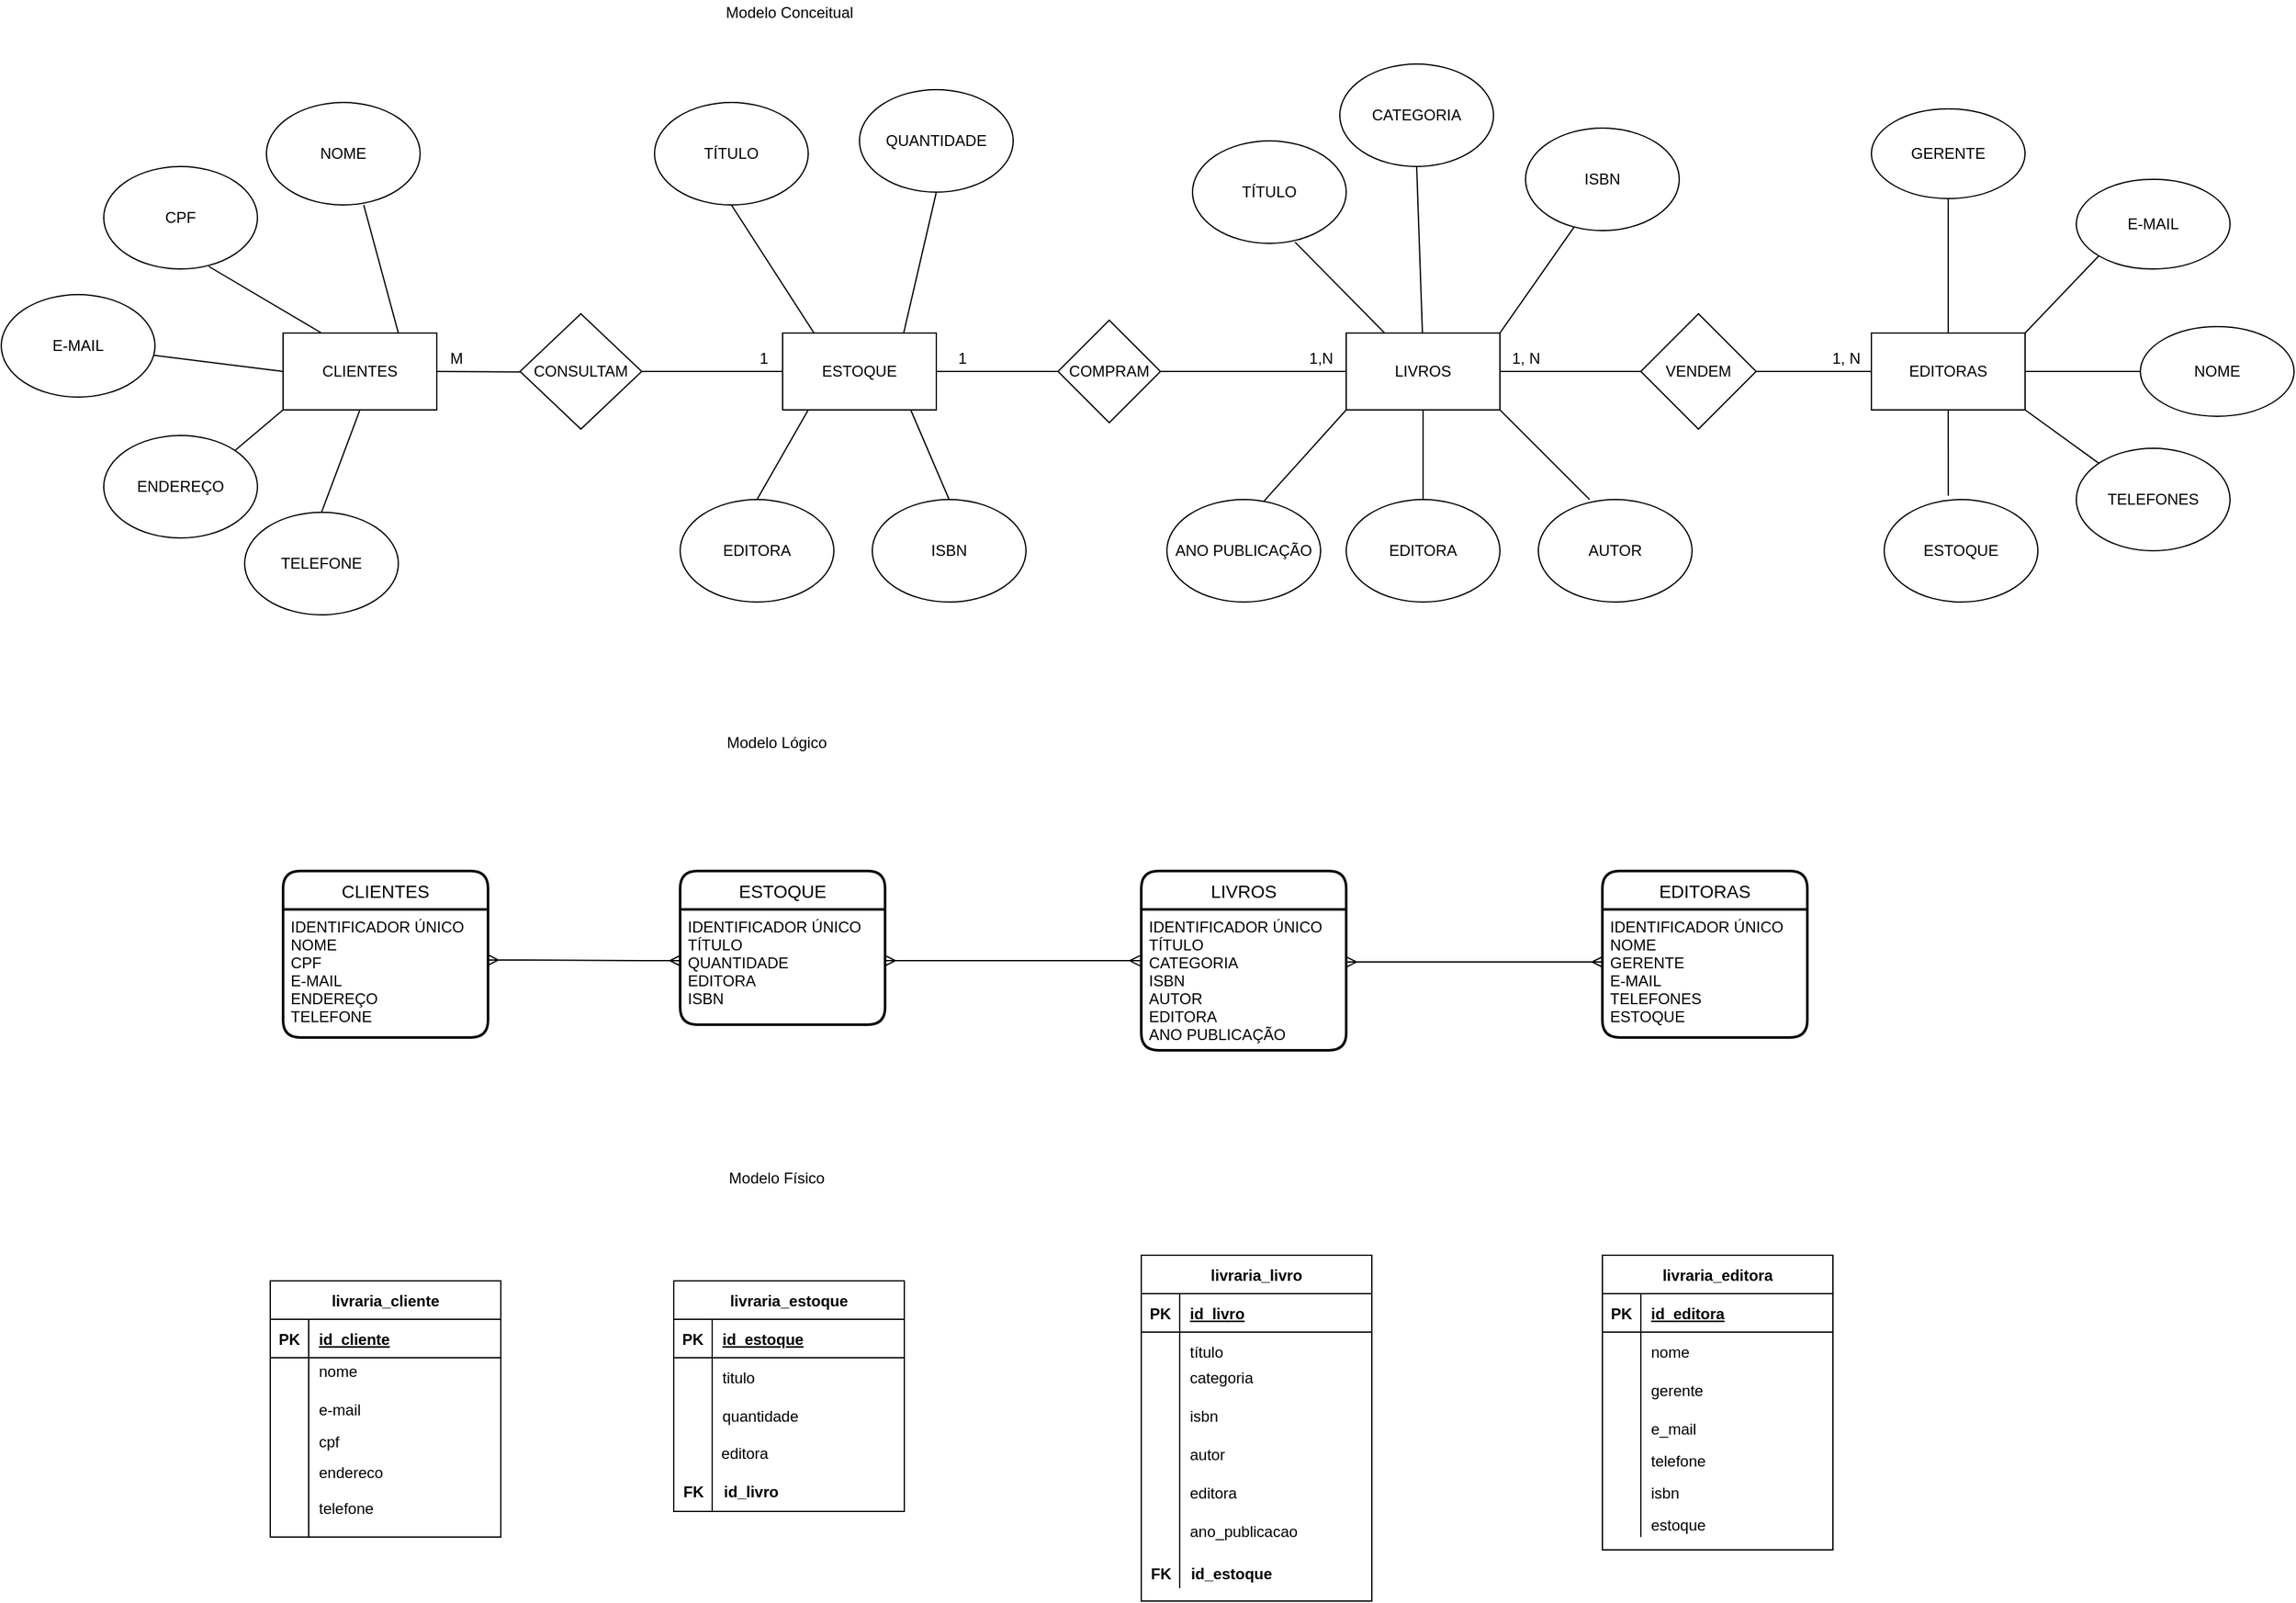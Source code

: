<mxfile version="16.6.7" type="github">
  <diagram id="KlXzqRpHOfjEEtAe2pPi" name="Page-1">
    <mxGraphModel dx="2249" dy="1963" grid="1" gridSize="10" guides="1" tooltips="1" connect="1" arrows="1" fold="1" page="1" pageScale="1" pageWidth="827" pageHeight="1169" math="0" shadow="0">
      <root>
        <mxCell id="0" />
        <mxCell id="1" parent="0" />
        <mxCell id="fMet8g_8rH-50JfMDpG9-1" value="Modelo Conceitual" style="text;html=1;align=center;verticalAlign=middle;resizable=0;points=[];autosize=1;strokeColor=none;fillColor=none;" parent="1" vertex="1">
          <mxGeometry x="-120" y="-70" width="110" height="20" as="geometry" />
        </mxCell>
        <mxCell id="fMet8g_8rH-50JfMDpG9-2" value="LIVROS" style="rounded=0;whiteSpace=wrap;html=1;" parent="1" vertex="1">
          <mxGeometry x="370" y="190" width="120" height="60" as="geometry" />
        </mxCell>
        <mxCell id="fMet8g_8rH-50JfMDpG9-4" value="" style="endArrow=none;html=1;rounded=0;exitX=1;exitY=0.5;exitDx=0;exitDy=0;startArrow=none;entryX=0;entryY=0.5;entryDx=0;entryDy=0;" parent="1" source="fMet8g_8rH-50JfMDpG9-15" target="fMet8g_8rH-50JfMDpG9-7" edge="1">
          <mxGeometry width="50" height="50" relative="1" as="geometry">
            <mxPoint x="380" y="210" as="sourcePoint" />
            <mxPoint x="590" y="220" as="targetPoint" />
          </mxGeometry>
        </mxCell>
        <mxCell id="fMet8g_8rH-50JfMDpG9-5" value="" style="endArrow=none;html=1;rounded=0;exitX=0;exitY=0.5;exitDx=0;exitDy=0;entryX=1;entryY=0.5;entryDx=0;entryDy=0;" parent="1" source="fMet8g_8rH-50JfMDpG9-2" target="fMet8g_8rH-50JfMDpG9-9" edge="1">
          <mxGeometry width="50" height="50" relative="1" as="geometry">
            <mxPoint x="440" y="210" as="sourcePoint" />
            <mxPoint x="265" y="220" as="targetPoint" />
          </mxGeometry>
        </mxCell>
        <mxCell id="fMet8g_8rH-50JfMDpG9-6" value="CLIENTES" style="rounded=0;whiteSpace=wrap;html=1;" parent="1" vertex="1">
          <mxGeometry x="-460" y="190" width="120" height="60" as="geometry" />
        </mxCell>
        <mxCell id="fMet8g_8rH-50JfMDpG9-7" value="EDITORAS" style="rounded=0;whiteSpace=wrap;html=1;" parent="1" vertex="1">
          <mxGeometry x="780" y="190" width="120" height="60" as="geometry" />
        </mxCell>
        <mxCell id="fMet8g_8rH-50JfMDpG9-8" value="" style="endArrow=none;html=1;rounded=0;exitX=0;exitY=0.5;exitDx=0;exitDy=0;entryX=1;entryY=0.5;entryDx=0;entryDy=0;" parent="1" source="fMet8g_8rH-50JfMDpG9-9" edge="1" target="2-aCHtjrJXmdwRhoDto_-3">
          <mxGeometry width="50" height="50" relative="1" as="geometry">
            <mxPoint x="120" y="219.5" as="sourcePoint" />
            <mxPoint x="40" y="219.5" as="targetPoint" />
          </mxGeometry>
        </mxCell>
        <mxCell id="fMet8g_8rH-50JfMDpG9-9" value="COMPRAM" style="rhombus;whiteSpace=wrap;html=1;" parent="1" vertex="1">
          <mxGeometry x="145" y="180" width="80" height="80" as="geometry" />
        </mxCell>
        <mxCell id="fMet8g_8rH-50JfMDpG9-12" value="" style="endArrow=none;html=1;rounded=0;exitX=0.5;exitY=0;exitDx=0;exitDy=0;" parent="1" source="fMet8g_8rH-50JfMDpG9-34" edge="1">
          <mxGeometry width="50" height="50" relative="1" as="geometry">
            <mxPoint x="430" y="310" as="sourcePoint" />
            <mxPoint x="430" y="250" as="targetPoint" />
          </mxGeometry>
        </mxCell>
        <mxCell id="fMet8g_8rH-50JfMDpG9-15" value="VENDEM" style="rhombus;whiteSpace=wrap;html=1;" parent="1" vertex="1">
          <mxGeometry x="600" y="175" width="90" height="90" as="geometry" />
        </mxCell>
        <mxCell id="fMet8g_8rH-50JfMDpG9-16" value="" style="endArrow=none;html=1;rounded=0;exitX=1;exitY=0.5;exitDx=0;exitDy=0;" parent="1" source="fMet8g_8rH-50JfMDpG9-2" target="fMet8g_8rH-50JfMDpG9-15" edge="1">
          <mxGeometry width="50" height="50" relative="1" as="geometry">
            <mxPoint x="490" y="220" as="sourcePoint" />
            <mxPoint x="650" y="220" as="targetPoint" />
          </mxGeometry>
        </mxCell>
        <mxCell id="fMet8g_8rH-50JfMDpG9-17" value="E-MAIL" style="ellipse;whiteSpace=wrap;html=1;" parent="1" vertex="1">
          <mxGeometry x="940" y="70" width="120" height="70" as="geometry" />
        </mxCell>
        <mxCell id="fMet8g_8rH-50JfMDpG9-18" value="" style="endArrow=none;html=1;rounded=0;entryX=0;entryY=1;entryDx=0;entryDy=0;exitX=1;exitY=0;exitDx=0;exitDy=0;" parent="1" source="fMet8g_8rH-50JfMDpG9-7" target="fMet8g_8rH-50JfMDpG9-17" edge="1">
          <mxGeometry width="50" height="50" relative="1" as="geometry">
            <mxPoint x="800" y="190" as="sourcePoint" />
            <mxPoint x="850" y="140" as="targetPoint" />
          </mxGeometry>
        </mxCell>
        <mxCell id="fMet8g_8rH-50JfMDpG9-22" value="" style="endArrow=none;html=1;rounded=0;exitX=0.75;exitY=0;exitDx=0;exitDy=0;entryX=0.633;entryY=1;entryDx=0;entryDy=0;entryPerimeter=0;" parent="1" source="fMet8g_8rH-50JfMDpG9-6" edge="1" target="fMet8g_8rH-50JfMDpG9-23">
          <mxGeometry width="50" height="50" relative="1" as="geometry">
            <mxPoint x="-25" y="190" as="sourcePoint" />
            <mxPoint x="-25" y="100" as="targetPoint" />
          </mxGeometry>
        </mxCell>
        <mxCell id="fMet8g_8rH-50JfMDpG9-23" value="NOME" style="ellipse;whiteSpace=wrap;html=1;" parent="1" vertex="1">
          <mxGeometry x="-473" y="10" width="120" height="80" as="geometry" />
        </mxCell>
        <mxCell id="fMet8g_8rH-50JfMDpG9-24" value="" style="endArrow=none;html=1;rounded=0;exitX=0.25;exitY=0;exitDx=0;exitDy=0;entryX=0.683;entryY=0.975;entryDx=0;entryDy=0;entryPerimeter=0;" parent="1" source="fMet8g_8rH-50JfMDpG9-6" target="fMet8g_8rH-50JfMDpG9-25" edge="1">
          <mxGeometry width="50" height="50" relative="1" as="geometry">
            <mxPoint x="-155" y="200" as="sourcePoint" />
            <mxPoint x="-155" y="110" as="targetPoint" />
          </mxGeometry>
        </mxCell>
        <mxCell id="fMet8g_8rH-50JfMDpG9-25" value="CPF" style="ellipse;whiteSpace=wrap;html=1;" parent="1" vertex="1">
          <mxGeometry x="-600" y="60" width="120" height="80" as="geometry" />
        </mxCell>
        <mxCell id="fMet8g_8rH-50JfMDpG9-26" value="" style="endArrow=none;html=1;rounded=0;exitX=0;exitY=0.5;exitDx=0;exitDy=0;" parent="1" source="fMet8g_8rH-50JfMDpG9-6" target="fMet8g_8rH-50JfMDpG9-27" edge="1">
          <mxGeometry width="50" height="50" relative="1" as="geometry">
            <mxPoint x="-140" y="280" as="sourcePoint" />
            <mxPoint x="-215" y="200" as="targetPoint" />
          </mxGeometry>
        </mxCell>
        <mxCell id="fMet8g_8rH-50JfMDpG9-27" value="E-MAIL" style="ellipse;whiteSpace=wrap;html=1;" parent="1" vertex="1">
          <mxGeometry x="-680" y="160" width="120" height="80" as="geometry" />
        </mxCell>
        <mxCell id="fMet8g_8rH-50JfMDpG9-28" value="" style="endArrow=none;html=1;rounded=0;exitX=0;exitY=1;exitDx=0;exitDy=0;entryX=1;entryY=0;entryDx=0;entryDy=0;" parent="1" source="fMet8g_8rH-50JfMDpG9-6" target="fMet8g_8rH-50JfMDpG9-29" edge="1">
          <mxGeometry width="50" height="50" relative="1" as="geometry">
            <mxPoint x="-80" y="320" as="sourcePoint" />
            <mxPoint x="-215" y="300" as="targetPoint" />
          </mxGeometry>
        </mxCell>
        <mxCell id="fMet8g_8rH-50JfMDpG9-29" value="ENDEREÇO" style="ellipse;whiteSpace=wrap;html=1;" parent="1" vertex="1">
          <mxGeometry x="-600" y="270" width="120" height="80" as="geometry" />
        </mxCell>
        <mxCell id="fMet8g_8rH-50JfMDpG9-30" value="" style="endArrow=none;html=1;rounded=0;exitX=0.5;exitY=1;exitDx=0;exitDy=0;entryX=0.5;entryY=0;entryDx=0;entryDy=0;" parent="1" source="fMet8g_8rH-50JfMDpG9-6" target="fMet8g_8rH-50JfMDpG9-31" edge="1">
          <mxGeometry width="50" height="50" relative="1" as="geometry">
            <mxPoint x="50" y="340" as="sourcePoint" />
            <mxPoint x="-85" y="390" as="targetPoint" />
          </mxGeometry>
        </mxCell>
        <mxCell id="fMet8g_8rH-50JfMDpG9-31" value="TELEFONE" style="ellipse;whiteSpace=wrap;html=1;" parent="1" vertex="1">
          <mxGeometry x="-490" y="330" width="120" height="80" as="geometry" />
        </mxCell>
        <mxCell id="fMet8g_8rH-50JfMDpG9-32" value="" style="endArrow=none;html=1;rounded=0;entryX=0.5;entryY=1;entryDx=0;entryDy=0;" parent="1" target="fMet8g_8rH-50JfMDpG9-33" edge="1">
          <mxGeometry width="50" height="50" relative="1" as="geometry">
            <mxPoint x="429.5" y="190" as="sourcePoint" />
            <mxPoint x="429.5" y="130" as="targetPoint" />
          </mxGeometry>
        </mxCell>
        <mxCell id="fMet8g_8rH-50JfMDpG9-33" value="CATEGORIA" style="ellipse;whiteSpace=wrap;html=1;" parent="1" vertex="1">
          <mxGeometry x="365" y="-20" width="120" height="80" as="geometry" />
        </mxCell>
        <mxCell id="fMet8g_8rH-50JfMDpG9-34" value="EDITORA" style="ellipse;whiteSpace=wrap;html=1;" parent="1" vertex="1">
          <mxGeometry x="370" y="320" width="120" height="80" as="geometry" />
        </mxCell>
        <mxCell id="fMet8g_8rH-50JfMDpG9-36" value="" style="endArrow=none;html=1;rounded=0;exitX=0.25;exitY=0;exitDx=0;exitDy=0;entryX=0.667;entryY=0.988;entryDx=0;entryDy=0;entryPerimeter=0;" parent="1" source="fMet8g_8rH-50JfMDpG9-2" target="fMet8g_8rH-50JfMDpG9-37" edge="1">
          <mxGeometry width="50" height="50" relative="1" as="geometry">
            <mxPoint x="360" y="190" as="sourcePoint" />
            <mxPoint x="289.5" y="130" as="targetPoint" />
          </mxGeometry>
        </mxCell>
        <mxCell id="fMet8g_8rH-50JfMDpG9-37" value="TÍTULO" style="ellipse;whiteSpace=wrap;html=1;" parent="1" vertex="1">
          <mxGeometry x="250" y="40" width="120" height="80" as="geometry" />
        </mxCell>
        <mxCell id="fMet8g_8rH-50JfMDpG9-38" value="" style="endArrow=none;html=1;rounded=0;exitX=1;exitY=0;exitDx=0;exitDy=0;entryX=0.317;entryY=0.963;entryDx=0;entryDy=0;entryPerimeter=0;" parent="1" source="fMet8g_8rH-50JfMDpG9-2" target="fMet8g_8rH-50JfMDpG9-39" edge="1">
          <mxGeometry width="50" height="50" relative="1" as="geometry">
            <mxPoint x="559.5" y="190" as="sourcePoint" />
            <mxPoint x="559.5" y="130" as="targetPoint" />
          </mxGeometry>
        </mxCell>
        <mxCell id="fMet8g_8rH-50JfMDpG9-39" value="ISBN" style="ellipse;whiteSpace=wrap;html=1;" parent="1" vertex="1">
          <mxGeometry x="510" y="30" width="120" height="80" as="geometry" />
        </mxCell>
        <mxCell id="fMet8g_8rH-50JfMDpG9-40" value="" style="endArrow=none;html=1;rounded=0;entryX=0;entryY=1;entryDx=0;entryDy=0;exitX=0.633;exitY=0.013;exitDx=0;exitDy=0;exitPerimeter=0;" parent="1" source="fMet8g_8rH-50JfMDpG9-41" target="fMet8g_8rH-50JfMDpG9-2" edge="1">
          <mxGeometry width="50" height="50" relative="1" as="geometry">
            <mxPoint x="300" y="310" as="sourcePoint" />
            <mxPoint x="300" y="250" as="targetPoint" />
          </mxGeometry>
        </mxCell>
        <mxCell id="fMet8g_8rH-50JfMDpG9-41" value="ANO PUBLICAÇÃO" style="ellipse;whiteSpace=wrap;html=1;" parent="1" vertex="1">
          <mxGeometry x="230" y="320" width="120" height="80" as="geometry" />
        </mxCell>
        <mxCell id="fMet8g_8rH-50JfMDpG9-42" value="" style="endArrow=none;html=1;rounded=0;entryX=1;entryY=1;entryDx=0;entryDy=0;" parent="1" target="fMet8g_8rH-50JfMDpG9-2" edge="1">
          <mxGeometry width="50" height="50" relative="1" as="geometry">
            <mxPoint x="560" y="320" as="sourcePoint" />
            <mxPoint x="560" y="260" as="targetPoint" />
          </mxGeometry>
        </mxCell>
        <mxCell id="fMet8g_8rH-50JfMDpG9-43" value="AUTOR" style="ellipse;whiteSpace=wrap;html=1;" parent="1" vertex="1">
          <mxGeometry x="520" y="320" width="120" height="80" as="geometry" />
        </mxCell>
        <mxCell id="fMet8g_8rH-50JfMDpG9-44" value="NOME" style="ellipse;whiteSpace=wrap;html=1;" parent="1" vertex="1">
          <mxGeometry x="990" y="185" width="120" height="70" as="geometry" />
        </mxCell>
        <mxCell id="fMet8g_8rH-50JfMDpG9-45" value="" style="endArrow=none;html=1;rounded=0;entryX=0;entryY=0.5;entryDx=0;entryDy=0;exitX=1;exitY=0.5;exitDx=0;exitDy=0;" parent="1" source="fMet8g_8rH-50JfMDpG9-7" target="fMet8g_8rH-50JfMDpG9-44" edge="1">
          <mxGeometry width="50" height="50" relative="1" as="geometry">
            <mxPoint x="970" y="280" as="sourcePoint" />
            <mxPoint x="1020" y="230" as="targetPoint" />
          </mxGeometry>
        </mxCell>
        <mxCell id="fMet8g_8rH-50JfMDpG9-46" value="" style="endArrow=none;html=1;rounded=0;exitX=0;exitY=0;exitDx=0;exitDy=0;entryX=1;entryY=1;entryDx=0;entryDy=0;" parent="1" source="fMet8g_8rH-50JfMDpG9-47" target="fMet8g_8rH-50JfMDpG9-7" edge="1">
          <mxGeometry width="50" height="50" relative="1" as="geometry">
            <mxPoint x="950" y="290" as="sourcePoint" />
            <mxPoint x="860" y="250" as="targetPoint" />
          </mxGeometry>
        </mxCell>
        <mxCell id="fMet8g_8rH-50JfMDpG9-47" value="TELEFONES" style="ellipse;whiteSpace=wrap;html=1;" parent="1" vertex="1">
          <mxGeometry x="940" y="280" width="120" height="80" as="geometry" />
        </mxCell>
        <mxCell id="fMet8g_8rH-50JfMDpG9-48" value="1" style="text;html=1;align=center;verticalAlign=middle;resizable=0;points=[];autosize=1;strokeColor=none;fillColor=none;" parent="1" vertex="1">
          <mxGeometry x="60" y="200" width="20" height="20" as="geometry" />
        </mxCell>
        <mxCell id="fMet8g_8rH-50JfMDpG9-49" value="1,N" style="text;html=1;align=center;verticalAlign=middle;resizable=0;points=[];autosize=1;strokeColor=none;fillColor=none;" parent="1" vertex="1">
          <mxGeometry x="335" y="200" width="30" height="20" as="geometry" />
        </mxCell>
        <mxCell id="fMet8g_8rH-50JfMDpG9-50" value="1, N" style="text;html=1;align=center;verticalAlign=middle;resizable=0;points=[];autosize=1;strokeColor=none;fillColor=none;" parent="1" vertex="1">
          <mxGeometry x="490" y="200" width="40" height="20" as="geometry" />
        </mxCell>
        <mxCell id="fMet8g_8rH-50JfMDpG9-51" value="1, N" style="text;html=1;align=center;verticalAlign=middle;resizable=0;points=[];autosize=1;strokeColor=none;fillColor=none;" parent="1" vertex="1">
          <mxGeometry x="740" y="200" width="40" height="20" as="geometry" />
        </mxCell>
        <mxCell id="fMet8g_8rH-50JfMDpG9-52" value="ESTOQUE" style="ellipse;whiteSpace=wrap;html=1;" parent="1" vertex="1">
          <mxGeometry x="790" y="320" width="120" height="80" as="geometry" />
        </mxCell>
        <mxCell id="fMet8g_8rH-50JfMDpG9-53" value="" style="endArrow=none;html=1;rounded=0;exitX=0.417;exitY=-0.037;exitDx=0;exitDy=0;exitPerimeter=0;" parent="1" source="fMet8g_8rH-50JfMDpG9-52" edge="1">
          <mxGeometry width="50" height="50" relative="1" as="geometry">
            <mxPoint x="790" y="300" as="sourcePoint" />
            <mxPoint x="840" y="250" as="targetPoint" />
          </mxGeometry>
        </mxCell>
        <mxCell id="fMet8g_8rH-50JfMDpG9-57" value="GERENTE" style="ellipse;whiteSpace=wrap;html=1;" parent="1" vertex="1">
          <mxGeometry x="780" y="15" width="120" height="70" as="geometry" />
        </mxCell>
        <mxCell id="fMet8g_8rH-50JfMDpG9-58" value="" style="endArrow=none;html=1;rounded=0;entryX=0.5;entryY=1;entryDx=0;entryDy=0;exitX=0.5;exitY=0;exitDx=0;exitDy=0;" parent="1" source="fMet8g_8rH-50JfMDpG9-7" target="fMet8g_8rH-50JfMDpG9-57" edge="1">
          <mxGeometry width="50" height="50" relative="1" as="geometry">
            <mxPoint x="730" y="165" as="sourcePoint" />
            <mxPoint x="740" y="115" as="targetPoint" />
          </mxGeometry>
        </mxCell>
        <mxCell id="fMet8g_8rH-50JfMDpG9-63" value="&lt;span style=&quot;color: rgba(0 , 0 , 0 , 0) ; font-family: monospace ; font-size: 0px&quot;&gt;%3CmxGraphModel%3E%3Croot%3E%3CmxCell%20id%3D%220%22%2F%3E%3CmxCell%20id%3D%221%22%20parent%3D%220%22%2F%3E%3CmxCell%20id%3D%222%22%20value%3D%22Modelo%20L%C3%B3gico%22%20style%3D%22text%3Bhtml%3D1%3Balign%3Dcenter%3BverticalAlign%3Dmiddle%3Bresizable%3D0%3Bpoints%3D%5B%5D%3Bautosize%3D1%3BstrokeColor%3Dnone%3BfillColor%3Dnone%3B%22%20vertex%3D%221%22%20parent%3D%221%22%3E%3CmxGeometry%20x%3D%22-90%22%20y%3D%22290%22%20width%3D%2290%22%20height%3D%2220%22%20as%3D%22geometry%22%2F%3E%3C%2FmxCell%3E%3C%2Froot%3E%3C%2FmxGraphModel%3E&lt;/span&gt;" style="text;html=1;align=center;verticalAlign=middle;resizable=0;points=[];autosize=1;strokeColor=none;fillColor=none;" parent="1" vertex="1">
          <mxGeometry x="-180" y="500" width="20" height="20" as="geometry" />
        </mxCell>
        <mxCell id="fMet8g_8rH-50JfMDpG9-64" value="Modelo Lógico" style="text;html=1;align=center;verticalAlign=middle;resizable=0;points=[];autosize=1;strokeColor=none;fillColor=none;" parent="1" vertex="1">
          <mxGeometry x="-120" y="500" width="90" height="20" as="geometry" />
        </mxCell>
        <mxCell id="fMet8g_8rH-50JfMDpG9-65" value="EDITORAS" style="swimlane;childLayout=stackLayout;horizontal=1;startSize=30;horizontalStack=0;rounded=1;fontSize=14;fontStyle=0;strokeWidth=2;resizeParent=0;resizeLast=1;shadow=0;dashed=0;align=center;" parent="1" vertex="1">
          <mxGeometry x="570" y="610" width="160" height="130" as="geometry" />
        </mxCell>
        <mxCell id="fMet8g_8rH-50JfMDpG9-66" value="IDENTIFICADOR ÚNICO&#xa;NOME&#xa;GERENTE&#xa;E-MAIL&#xa;TELEFONES&#xa;ESTOQUE" style="align=left;strokeColor=none;fillColor=none;spacingLeft=4;fontSize=12;verticalAlign=top;resizable=0;rotatable=0;part=1;" parent="fMet8g_8rH-50JfMDpG9-65" vertex="1">
          <mxGeometry y="30" width="160" height="100" as="geometry" />
        </mxCell>
        <mxCell id="fMet8g_8rH-50JfMDpG9-67" value="LIVROS" style="swimlane;childLayout=stackLayout;horizontal=1;startSize=30;horizontalStack=0;rounded=1;fontSize=14;fontStyle=0;strokeWidth=2;resizeParent=0;resizeLast=1;shadow=0;dashed=0;align=center;" parent="1" vertex="1">
          <mxGeometry x="210" y="610" width="160" height="140" as="geometry" />
        </mxCell>
        <mxCell id="fMet8g_8rH-50JfMDpG9-68" value="IDENTIFICADOR ÚNICO&#xa;TÍTULO&#xa;CATEGORIA&#xa;ISBN&#xa;AUTOR&#xa;EDITORA&#xa;ANO PUBLICAÇÃO&#xa;" style="align=left;strokeColor=none;fillColor=none;spacingLeft=4;fontSize=12;verticalAlign=top;resizable=0;rotatable=0;part=1;" parent="fMet8g_8rH-50JfMDpG9-67" vertex="1">
          <mxGeometry y="30" width="160" height="110" as="geometry" />
        </mxCell>
        <mxCell id="fMet8g_8rH-50JfMDpG9-69" value="CLIENTES" style="swimlane;childLayout=stackLayout;horizontal=1;startSize=30;horizontalStack=0;rounded=1;fontSize=14;fontStyle=0;strokeWidth=2;resizeParent=0;resizeLast=1;shadow=0;dashed=0;align=center;" parent="1" vertex="1">
          <mxGeometry x="-460" y="610" width="160" height="130" as="geometry" />
        </mxCell>
        <mxCell id="fMet8g_8rH-50JfMDpG9-70" value="IDENTIFICADOR ÚNICO&#xa;NOME&#xa;CPF&#xa;E-MAIL&#xa;ENDEREÇO&#xa;TELEFONE&#xa;" style="align=left;strokeColor=none;fillColor=none;spacingLeft=4;fontSize=12;verticalAlign=top;resizable=0;rotatable=0;part=1;" parent="fMet8g_8rH-50JfMDpG9-69" vertex="1">
          <mxGeometry y="30" width="160" height="100" as="geometry" />
        </mxCell>
        <mxCell id="fMet8g_8rH-50JfMDpG9-71" value="" style="edgeStyle=entityRelationEdgeStyle;fontSize=12;html=1;endArrow=ERmany;startArrow=ERmany;rounded=0;entryX=-0.006;entryY=0.364;entryDx=0;entryDy=0;exitX=1;exitY=0.5;exitDx=0;exitDy=0;entryPerimeter=0;" parent="1" target="fMet8g_8rH-50JfMDpG9-68" edge="1">
          <mxGeometry width="100" height="100" relative="1" as="geometry">
            <mxPoint x="10" y="680" as="sourcePoint" />
            <mxPoint x="140" y="680" as="targetPoint" />
          </mxGeometry>
        </mxCell>
        <mxCell id="fMet8g_8rH-50JfMDpG9-72" value="" style="edgeStyle=entityRelationEdgeStyle;fontSize=12;html=1;endArrow=ERmany;startArrow=ERmany;rounded=0;exitX=1;exitY=0.5;exitDx=0;exitDy=0;" parent="1" edge="1">
          <mxGeometry width="100" height="100" relative="1" as="geometry">
            <mxPoint x="370" y="681.03" as="sourcePoint" />
            <mxPoint x="570" y="681" as="targetPoint" />
          </mxGeometry>
        </mxCell>
        <mxCell id="fMet8g_8rH-50JfMDpG9-75" value="Modelo Físico" style="text;html=1;align=center;verticalAlign=middle;resizable=0;points=[];autosize=1;strokeColor=none;fillColor=none;" parent="1" vertex="1">
          <mxGeometry x="-120" y="840" width="90" height="20" as="geometry" />
        </mxCell>
        <mxCell id="fMet8g_8rH-50JfMDpG9-76" value="livraria_cliente" style="shape=table;startSize=30;container=1;collapsible=1;childLayout=tableLayout;fixedRows=1;rowLines=0;fontStyle=1;align=center;resizeLast=1;" parent="1" vertex="1">
          <mxGeometry x="-470" y="930" width="180" height="200" as="geometry" />
        </mxCell>
        <mxCell id="fMet8g_8rH-50JfMDpG9-77" value="" style="shape=tableRow;horizontal=0;startSize=0;swimlaneHead=0;swimlaneBody=0;fillColor=none;collapsible=0;dropTarget=0;points=[[0,0.5],[1,0.5]];portConstraint=eastwest;top=0;left=0;right=0;bottom=1;" parent="fMet8g_8rH-50JfMDpG9-76" vertex="1">
          <mxGeometry y="30" width="180" height="30" as="geometry" />
        </mxCell>
        <mxCell id="fMet8g_8rH-50JfMDpG9-78" value="PK" style="shape=partialRectangle;connectable=0;fillColor=none;top=0;left=0;bottom=0;right=0;fontStyle=1;overflow=hidden;" parent="fMet8g_8rH-50JfMDpG9-77" vertex="1">
          <mxGeometry width="30" height="30" as="geometry">
            <mxRectangle width="30" height="30" as="alternateBounds" />
          </mxGeometry>
        </mxCell>
        <mxCell id="fMet8g_8rH-50JfMDpG9-79" value="id_cliente" style="shape=partialRectangle;connectable=0;fillColor=none;top=0;left=0;bottom=0;right=0;align=left;spacingLeft=6;fontStyle=5;overflow=hidden;" parent="fMet8g_8rH-50JfMDpG9-77" vertex="1">
          <mxGeometry x="30" width="150" height="30" as="geometry">
            <mxRectangle width="150" height="30" as="alternateBounds" />
          </mxGeometry>
        </mxCell>
        <mxCell id="fMet8g_8rH-50JfMDpG9-80" value="" style="shape=tableRow;horizontal=0;startSize=0;swimlaneHead=0;swimlaneBody=0;fillColor=none;collapsible=0;dropTarget=0;points=[[0,0.5],[1,0.5]];portConstraint=eastwest;top=0;left=0;right=0;bottom=0;" parent="fMet8g_8rH-50JfMDpG9-76" vertex="1">
          <mxGeometry y="60" width="180" height="20" as="geometry" />
        </mxCell>
        <mxCell id="fMet8g_8rH-50JfMDpG9-81" value="" style="shape=partialRectangle;connectable=0;fillColor=none;top=0;left=0;bottom=0;right=0;editable=1;overflow=hidden;" parent="fMet8g_8rH-50JfMDpG9-80" vertex="1">
          <mxGeometry width="30" height="20" as="geometry">
            <mxRectangle width="30" height="20" as="alternateBounds" />
          </mxGeometry>
        </mxCell>
        <mxCell id="fMet8g_8rH-50JfMDpG9-82" value="nome" style="shape=partialRectangle;connectable=0;fillColor=none;top=0;left=0;bottom=0;right=0;align=left;spacingLeft=6;overflow=hidden;" parent="fMet8g_8rH-50JfMDpG9-80" vertex="1">
          <mxGeometry x="30" width="150" height="20" as="geometry">
            <mxRectangle width="150" height="20" as="alternateBounds" />
          </mxGeometry>
        </mxCell>
        <mxCell id="fMet8g_8rH-50JfMDpG9-83" value="" style="shape=tableRow;horizontal=0;startSize=0;swimlaneHead=0;swimlaneBody=0;fillColor=none;collapsible=0;dropTarget=0;points=[[0,0.5],[1,0.5]];portConstraint=eastwest;top=0;left=0;right=0;bottom=0;" parent="fMet8g_8rH-50JfMDpG9-76" vertex="1">
          <mxGeometry y="80" width="180" height="60" as="geometry" />
        </mxCell>
        <mxCell id="fMet8g_8rH-50JfMDpG9-84" value="" style="shape=partialRectangle;connectable=0;fillColor=none;top=0;left=0;bottom=0;right=0;editable=1;overflow=hidden;" parent="fMet8g_8rH-50JfMDpG9-83" vertex="1">
          <mxGeometry width="30" height="60" as="geometry">
            <mxRectangle width="30" height="60" as="alternateBounds" />
          </mxGeometry>
        </mxCell>
        <mxCell id="fMet8g_8rH-50JfMDpG9-85" value="" style="shape=partialRectangle;connectable=0;fillColor=none;top=0;left=0;bottom=0;right=0;align=left;spacingLeft=6;overflow=hidden;" parent="fMet8g_8rH-50JfMDpG9-83" vertex="1">
          <mxGeometry x="30" width="150" height="60" as="geometry">
            <mxRectangle width="150" height="60" as="alternateBounds" />
          </mxGeometry>
        </mxCell>
        <mxCell id="fMet8g_8rH-50JfMDpG9-86" value="" style="shape=tableRow;horizontal=0;startSize=0;swimlaneHead=0;swimlaneBody=0;fillColor=none;collapsible=0;dropTarget=0;points=[[0,0.5],[1,0.5]];portConstraint=eastwest;top=0;left=0;right=0;bottom=0;" parent="fMet8g_8rH-50JfMDpG9-76" vertex="1">
          <mxGeometry y="140" width="180" height="60" as="geometry" />
        </mxCell>
        <mxCell id="fMet8g_8rH-50JfMDpG9-87" value="" style="shape=partialRectangle;connectable=0;fillColor=none;top=0;left=0;bottom=0;right=0;editable=1;overflow=hidden;" parent="fMet8g_8rH-50JfMDpG9-86" vertex="1">
          <mxGeometry width="30" height="60" as="geometry">
            <mxRectangle width="30" height="60" as="alternateBounds" />
          </mxGeometry>
        </mxCell>
        <mxCell id="fMet8g_8rH-50JfMDpG9-88" value="endereco&#xa;&#xa;telefone&#xa;" style="shape=partialRectangle;connectable=0;fillColor=none;top=0;left=0;bottom=0;right=0;align=left;spacingLeft=6;overflow=hidden;" parent="fMet8g_8rH-50JfMDpG9-86" vertex="1">
          <mxGeometry x="30" width="150" height="60" as="geometry">
            <mxRectangle width="150" height="60" as="alternateBounds" />
          </mxGeometry>
        </mxCell>
        <mxCell id="fMet8g_8rH-50JfMDpG9-89" value="livraria_livro" style="shape=table;startSize=30;container=1;collapsible=1;childLayout=tableLayout;fixedRows=1;rowLines=0;fontStyle=1;align=center;resizeLast=1;" parent="1" vertex="1">
          <mxGeometry x="210" y="910" width="180" height="270" as="geometry" />
        </mxCell>
        <mxCell id="fMet8g_8rH-50JfMDpG9-90" value="" style="shape=tableRow;horizontal=0;startSize=0;swimlaneHead=0;swimlaneBody=0;fillColor=none;collapsible=0;dropTarget=0;points=[[0,0.5],[1,0.5]];portConstraint=eastwest;top=0;left=0;right=0;bottom=1;" parent="fMet8g_8rH-50JfMDpG9-89" vertex="1">
          <mxGeometry y="30" width="180" height="30" as="geometry" />
        </mxCell>
        <mxCell id="fMet8g_8rH-50JfMDpG9-91" value="PK" style="shape=partialRectangle;connectable=0;fillColor=none;top=0;left=0;bottom=0;right=0;fontStyle=1;overflow=hidden;" parent="fMet8g_8rH-50JfMDpG9-90" vertex="1">
          <mxGeometry width="30" height="30" as="geometry">
            <mxRectangle width="30" height="30" as="alternateBounds" />
          </mxGeometry>
        </mxCell>
        <mxCell id="fMet8g_8rH-50JfMDpG9-92" value="id_livro" style="shape=partialRectangle;connectable=0;fillColor=none;top=0;left=0;bottom=0;right=0;align=left;spacingLeft=6;fontStyle=5;overflow=hidden;" parent="fMet8g_8rH-50JfMDpG9-90" vertex="1">
          <mxGeometry x="30" width="150" height="30" as="geometry">
            <mxRectangle width="150" height="30" as="alternateBounds" />
          </mxGeometry>
        </mxCell>
        <mxCell id="fMet8g_8rH-50JfMDpG9-93" value="" style="shape=tableRow;horizontal=0;startSize=0;swimlaneHead=0;swimlaneBody=0;fillColor=none;collapsible=0;dropTarget=0;points=[[0,0.5],[1,0.5]];portConstraint=eastwest;top=0;left=0;right=0;bottom=0;" parent="fMet8g_8rH-50JfMDpG9-89" vertex="1">
          <mxGeometry y="60" width="180" height="30" as="geometry" />
        </mxCell>
        <mxCell id="fMet8g_8rH-50JfMDpG9-94" value="" style="shape=partialRectangle;connectable=0;fillColor=none;top=0;left=0;bottom=0;right=0;editable=1;overflow=hidden;" parent="fMet8g_8rH-50JfMDpG9-93" vertex="1">
          <mxGeometry width="30" height="30" as="geometry">
            <mxRectangle width="30" height="30" as="alternateBounds" />
          </mxGeometry>
        </mxCell>
        <mxCell id="fMet8g_8rH-50JfMDpG9-95" value="título" style="shape=partialRectangle;connectable=0;fillColor=none;top=0;left=0;bottom=0;right=0;align=left;spacingLeft=6;overflow=hidden;" parent="fMet8g_8rH-50JfMDpG9-93" vertex="1">
          <mxGeometry x="30" width="150" height="30" as="geometry">
            <mxRectangle width="150" height="30" as="alternateBounds" />
          </mxGeometry>
        </mxCell>
        <mxCell id="fMet8g_8rH-50JfMDpG9-96" value="" style="shape=tableRow;horizontal=0;startSize=0;swimlaneHead=0;swimlaneBody=0;fillColor=none;collapsible=0;dropTarget=0;points=[[0,0.5],[1,0.5]];portConstraint=eastwest;top=0;left=0;right=0;bottom=0;" parent="fMet8g_8rH-50JfMDpG9-89" vertex="1">
          <mxGeometry y="90" width="180" height="30" as="geometry" />
        </mxCell>
        <mxCell id="fMet8g_8rH-50JfMDpG9-97" value="" style="shape=partialRectangle;connectable=0;fillColor=none;top=0;left=0;bottom=0;right=0;editable=1;overflow=hidden;" parent="fMet8g_8rH-50JfMDpG9-96" vertex="1">
          <mxGeometry width="30" height="30" as="geometry">
            <mxRectangle width="30" height="30" as="alternateBounds" />
          </mxGeometry>
        </mxCell>
        <mxCell id="fMet8g_8rH-50JfMDpG9-98" value="" style="shape=partialRectangle;connectable=0;fillColor=none;top=0;left=0;bottom=0;right=0;align=left;spacingLeft=6;overflow=hidden;" parent="fMet8g_8rH-50JfMDpG9-96" vertex="1">
          <mxGeometry x="30" width="150" height="30" as="geometry">
            <mxRectangle width="150" height="30" as="alternateBounds" />
          </mxGeometry>
        </mxCell>
        <mxCell id="fMet8g_8rH-50JfMDpG9-99" value="" style="shape=tableRow;horizontal=0;startSize=0;swimlaneHead=0;swimlaneBody=0;fillColor=none;collapsible=0;dropTarget=0;points=[[0,0.5],[1,0.5]];portConstraint=eastwest;top=0;left=0;right=0;bottom=0;" parent="fMet8g_8rH-50JfMDpG9-89" vertex="1">
          <mxGeometry y="120" width="180" height="140" as="geometry" />
        </mxCell>
        <mxCell id="fMet8g_8rH-50JfMDpG9-100" value="" style="shape=partialRectangle;connectable=0;fillColor=none;top=0;left=0;bottom=0;right=0;editable=1;overflow=hidden;fontStyle=1" parent="fMet8g_8rH-50JfMDpG9-99" vertex="1">
          <mxGeometry width="30" height="140" as="geometry">
            <mxRectangle width="30" height="140" as="alternateBounds" />
          </mxGeometry>
        </mxCell>
        <mxCell id="fMet8g_8rH-50JfMDpG9-101" value="" style="shape=partialRectangle;connectable=0;fillColor=none;top=0;left=0;bottom=0;right=0;align=left;spacingLeft=6;overflow=hidden;" parent="fMet8g_8rH-50JfMDpG9-99" vertex="1">
          <mxGeometry x="30" width="150" height="140" as="geometry">
            <mxRectangle width="150" height="140" as="alternateBounds" />
          </mxGeometry>
        </mxCell>
        <mxCell id="fMet8g_8rH-50JfMDpG9-102" value="livraria_editora" style="shape=table;startSize=30;container=1;collapsible=1;childLayout=tableLayout;fixedRows=1;rowLines=0;fontStyle=1;align=center;resizeLast=1;" parent="1" vertex="1">
          <mxGeometry x="570" y="910" width="180" height="230" as="geometry" />
        </mxCell>
        <mxCell id="fMet8g_8rH-50JfMDpG9-103" value="" style="shape=tableRow;horizontal=0;startSize=0;swimlaneHead=0;swimlaneBody=0;fillColor=none;collapsible=0;dropTarget=0;points=[[0,0.5],[1,0.5]];portConstraint=eastwest;top=0;left=0;right=0;bottom=1;" parent="fMet8g_8rH-50JfMDpG9-102" vertex="1">
          <mxGeometry y="30" width="180" height="30" as="geometry" />
        </mxCell>
        <mxCell id="fMet8g_8rH-50JfMDpG9-104" value="PK" style="shape=partialRectangle;connectable=0;fillColor=none;top=0;left=0;bottom=0;right=0;fontStyle=1;overflow=hidden;" parent="fMet8g_8rH-50JfMDpG9-103" vertex="1">
          <mxGeometry width="30" height="30" as="geometry">
            <mxRectangle width="30" height="30" as="alternateBounds" />
          </mxGeometry>
        </mxCell>
        <mxCell id="fMet8g_8rH-50JfMDpG9-105" value="id_editora" style="shape=partialRectangle;connectable=0;fillColor=none;top=0;left=0;bottom=0;right=0;align=left;spacingLeft=6;fontStyle=5;overflow=hidden;" parent="fMet8g_8rH-50JfMDpG9-103" vertex="1">
          <mxGeometry x="30" width="150" height="30" as="geometry">
            <mxRectangle width="150" height="30" as="alternateBounds" />
          </mxGeometry>
        </mxCell>
        <mxCell id="fMet8g_8rH-50JfMDpG9-106" value="" style="shape=tableRow;horizontal=0;startSize=0;swimlaneHead=0;swimlaneBody=0;fillColor=none;collapsible=0;dropTarget=0;points=[[0,0.5],[1,0.5]];portConstraint=eastwest;top=0;left=0;right=0;bottom=0;" parent="fMet8g_8rH-50JfMDpG9-102" vertex="1">
          <mxGeometry y="60" width="180" height="30" as="geometry" />
        </mxCell>
        <mxCell id="fMet8g_8rH-50JfMDpG9-107" value="" style="shape=partialRectangle;connectable=0;fillColor=none;top=0;left=0;bottom=0;right=0;editable=1;overflow=hidden;" parent="fMet8g_8rH-50JfMDpG9-106" vertex="1">
          <mxGeometry width="30" height="30" as="geometry">
            <mxRectangle width="30" height="30" as="alternateBounds" />
          </mxGeometry>
        </mxCell>
        <mxCell id="fMet8g_8rH-50JfMDpG9-108" value="nome" style="shape=partialRectangle;connectable=0;fillColor=none;top=0;left=0;bottom=0;right=0;align=left;spacingLeft=6;overflow=hidden;" parent="fMet8g_8rH-50JfMDpG9-106" vertex="1">
          <mxGeometry x="30" width="150" height="30" as="geometry">
            <mxRectangle width="150" height="30" as="alternateBounds" />
          </mxGeometry>
        </mxCell>
        <mxCell id="fMet8g_8rH-50JfMDpG9-109" value="" style="shape=tableRow;horizontal=0;startSize=0;swimlaneHead=0;swimlaneBody=0;fillColor=none;collapsible=0;dropTarget=0;points=[[0,0.5],[1,0.5]];portConstraint=eastwest;top=0;left=0;right=0;bottom=0;" parent="fMet8g_8rH-50JfMDpG9-102" vertex="1">
          <mxGeometry y="90" width="180" height="30" as="geometry" />
        </mxCell>
        <mxCell id="fMet8g_8rH-50JfMDpG9-110" value="" style="shape=partialRectangle;connectable=0;fillColor=none;top=0;left=0;bottom=0;right=0;editable=1;overflow=hidden;" parent="fMet8g_8rH-50JfMDpG9-109" vertex="1">
          <mxGeometry width="30" height="30" as="geometry">
            <mxRectangle width="30" height="30" as="alternateBounds" />
          </mxGeometry>
        </mxCell>
        <mxCell id="fMet8g_8rH-50JfMDpG9-111" value="gerente" style="shape=partialRectangle;connectable=0;fillColor=none;top=0;left=0;bottom=0;right=0;align=left;spacingLeft=6;overflow=hidden;" parent="fMet8g_8rH-50JfMDpG9-109" vertex="1">
          <mxGeometry x="30" width="150" height="30" as="geometry">
            <mxRectangle width="150" height="30" as="alternateBounds" />
          </mxGeometry>
        </mxCell>
        <mxCell id="fMet8g_8rH-50JfMDpG9-112" value="" style="shape=tableRow;horizontal=0;startSize=0;swimlaneHead=0;swimlaneBody=0;fillColor=none;collapsible=0;dropTarget=0;points=[[0,0.5],[1,0.5]];portConstraint=eastwest;top=0;left=0;right=0;bottom=0;" parent="fMet8g_8rH-50JfMDpG9-102" vertex="1">
          <mxGeometry y="120" width="180" height="100" as="geometry" />
        </mxCell>
        <mxCell id="fMet8g_8rH-50JfMDpG9-113" value="" style="shape=partialRectangle;connectable=0;fillColor=none;top=0;left=0;bottom=0;right=0;editable=1;overflow=hidden;" parent="fMet8g_8rH-50JfMDpG9-112" vertex="1">
          <mxGeometry width="30" height="100" as="geometry">
            <mxRectangle width="30" height="100" as="alternateBounds" />
          </mxGeometry>
        </mxCell>
        <mxCell id="fMet8g_8rH-50JfMDpG9-114" value="" style="shape=partialRectangle;connectable=0;fillColor=none;top=0;left=0;bottom=0;right=0;align=left;spacingLeft=6;overflow=hidden;" parent="fMet8g_8rH-50JfMDpG9-112" vertex="1">
          <mxGeometry x="30" width="150" height="100" as="geometry">
            <mxRectangle width="150" height="100" as="alternateBounds" />
          </mxGeometry>
        </mxCell>
        <mxCell id="fMet8g_8rH-50JfMDpG9-115" value="livraria_estoque" style="shape=table;startSize=30;container=1;collapsible=1;childLayout=tableLayout;fixedRows=1;rowLines=0;fontStyle=1;align=center;resizeLast=1;" parent="1" vertex="1">
          <mxGeometry x="-155" y="930" width="180" height="180" as="geometry" />
        </mxCell>
        <mxCell id="fMet8g_8rH-50JfMDpG9-116" value="" style="shape=tableRow;horizontal=0;startSize=0;swimlaneHead=0;swimlaneBody=0;fillColor=none;collapsible=0;dropTarget=0;points=[[0,0.5],[1,0.5]];portConstraint=eastwest;top=0;left=0;right=0;bottom=1;" parent="fMet8g_8rH-50JfMDpG9-115" vertex="1">
          <mxGeometry y="30" width="180" height="30" as="geometry" />
        </mxCell>
        <mxCell id="fMet8g_8rH-50JfMDpG9-117" value="PK" style="shape=partialRectangle;connectable=0;fillColor=none;top=0;left=0;bottom=0;right=0;fontStyle=1;overflow=hidden;" parent="fMet8g_8rH-50JfMDpG9-116" vertex="1">
          <mxGeometry width="30" height="30" as="geometry">
            <mxRectangle width="30" height="30" as="alternateBounds" />
          </mxGeometry>
        </mxCell>
        <mxCell id="fMet8g_8rH-50JfMDpG9-118" value="id_estoque" style="shape=partialRectangle;connectable=0;fillColor=none;top=0;left=0;bottom=0;right=0;align=left;spacingLeft=6;fontStyle=5;overflow=hidden;" parent="fMet8g_8rH-50JfMDpG9-116" vertex="1">
          <mxGeometry x="30" width="150" height="30" as="geometry">
            <mxRectangle width="150" height="30" as="alternateBounds" />
          </mxGeometry>
        </mxCell>
        <mxCell id="fMet8g_8rH-50JfMDpG9-119" value="" style="shape=tableRow;horizontal=0;startSize=0;swimlaneHead=0;swimlaneBody=0;fillColor=none;collapsible=0;dropTarget=0;points=[[0,0.5],[1,0.5]];portConstraint=eastwest;top=0;left=0;right=0;bottom=0;" parent="fMet8g_8rH-50JfMDpG9-115" vertex="1">
          <mxGeometry y="60" width="180" height="30" as="geometry" />
        </mxCell>
        <mxCell id="fMet8g_8rH-50JfMDpG9-120" value="" style="shape=partialRectangle;connectable=0;fillColor=none;top=0;left=0;bottom=0;right=0;editable=1;overflow=hidden;" parent="fMet8g_8rH-50JfMDpG9-119" vertex="1">
          <mxGeometry width="30" height="30" as="geometry">
            <mxRectangle width="30" height="30" as="alternateBounds" />
          </mxGeometry>
        </mxCell>
        <mxCell id="fMet8g_8rH-50JfMDpG9-121" value="titulo" style="shape=partialRectangle;connectable=0;fillColor=none;top=0;left=0;bottom=0;right=0;align=left;spacingLeft=6;overflow=hidden;" parent="fMet8g_8rH-50JfMDpG9-119" vertex="1">
          <mxGeometry x="30" width="150" height="30" as="geometry">
            <mxRectangle width="150" height="30" as="alternateBounds" />
          </mxGeometry>
        </mxCell>
        <mxCell id="fMet8g_8rH-50JfMDpG9-122" value="" style="shape=tableRow;horizontal=0;startSize=0;swimlaneHead=0;swimlaneBody=0;fillColor=none;collapsible=0;dropTarget=0;points=[[0,0.5],[1,0.5]];portConstraint=eastwest;top=0;left=0;right=0;bottom=0;" parent="fMet8g_8rH-50JfMDpG9-115" vertex="1">
          <mxGeometry y="90" width="180" height="30" as="geometry" />
        </mxCell>
        <mxCell id="fMet8g_8rH-50JfMDpG9-123" value="" style="shape=partialRectangle;connectable=0;fillColor=none;top=0;left=0;bottom=0;right=0;editable=1;overflow=hidden;" parent="fMet8g_8rH-50JfMDpG9-122" vertex="1">
          <mxGeometry width="30" height="30" as="geometry">
            <mxRectangle width="30" height="30" as="alternateBounds" />
          </mxGeometry>
        </mxCell>
        <mxCell id="fMet8g_8rH-50JfMDpG9-124" value="quantidade" style="shape=partialRectangle;connectable=0;fillColor=none;top=0;left=0;bottom=0;right=0;align=left;spacingLeft=6;overflow=hidden;" parent="fMet8g_8rH-50JfMDpG9-122" vertex="1">
          <mxGeometry x="30" width="150" height="30" as="geometry">
            <mxRectangle width="150" height="30" as="alternateBounds" />
          </mxGeometry>
        </mxCell>
        <mxCell id="fMet8g_8rH-50JfMDpG9-125" value="" style="shape=tableRow;horizontal=0;startSize=0;swimlaneHead=0;swimlaneBody=0;fillColor=none;collapsible=0;dropTarget=0;points=[[0,0.5],[1,0.5]];portConstraint=eastwest;top=0;left=0;right=0;bottom=0;" parent="fMet8g_8rH-50JfMDpG9-115" vertex="1">
          <mxGeometry y="120" width="180" height="60" as="geometry" />
        </mxCell>
        <mxCell id="fMet8g_8rH-50JfMDpG9-126" value="" style="shape=partialRectangle;connectable=0;fillColor=none;top=0;left=0;bottom=0;right=0;editable=1;overflow=hidden;" parent="fMet8g_8rH-50JfMDpG9-125" vertex="1">
          <mxGeometry width="30" height="60" as="geometry">
            <mxRectangle width="30" height="60" as="alternateBounds" />
          </mxGeometry>
        </mxCell>
        <mxCell id="fMet8g_8rH-50JfMDpG9-127" value="" style="shape=partialRectangle;connectable=0;fillColor=none;top=0;left=0;bottom=0;right=0;align=left;spacingLeft=6;overflow=hidden;" parent="fMet8g_8rH-50JfMDpG9-125" vertex="1">
          <mxGeometry x="30" width="150" height="60" as="geometry">
            <mxRectangle width="150" height="60" as="alternateBounds" />
          </mxGeometry>
        </mxCell>
        <mxCell id="fMet8g_8rH-50JfMDpG9-130" value="e-mail" style="shape=partialRectangle;connectable=0;fillColor=none;top=0;left=0;bottom=0;right=0;align=left;spacingLeft=6;overflow=hidden;" parent="1" vertex="1">
          <mxGeometry x="-440" y="1015" width="150" height="30" as="geometry">
            <mxRectangle width="150" height="30" as="alternateBounds" />
          </mxGeometry>
        </mxCell>
        <mxCell id="fMet8g_8rH-50JfMDpG9-131" value="cpf" style="shape=partialRectangle;connectable=0;fillColor=none;top=0;left=0;bottom=0;right=0;align=left;spacingLeft=6;overflow=hidden;" parent="1" vertex="1">
          <mxGeometry x="-440" y="1040" width="150" height="30" as="geometry">
            <mxRectangle width="150" height="30" as="alternateBounds" />
          </mxGeometry>
        </mxCell>
        <mxCell id="fMet8g_8rH-50JfMDpG9-132" value="isbn" style="shape=partialRectangle;connectable=0;fillColor=none;top=0;left=0;bottom=0;right=0;align=left;spacingLeft=6;overflow=hidden;" parent="1" vertex="1">
          <mxGeometry x="240" y="1020" width="150" height="30" as="geometry">
            <mxRectangle width="150" height="30" as="alternateBounds" />
          </mxGeometry>
        </mxCell>
        <mxCell id="fMet8g_8rH-50JfMDpG9-133" value="ano_publicacao" style="shape=partialRectangle;connectable=0;fillColor=none;top=0;left=0;bottom=0;right=0;align=left;spacingLeft=6;overflow=hidden;" parent="1" vertex="1">
          <mxGeometry x="240" y="1110" width="150" height="30" as="geometry">
            <mxRectangle width="150" height="30" as="alternateBounds" />
          </mxGeometry>
        </mxCell>
        <mxCell id="fMet8g_8rH-50JfMDpG9-134" value="editora" style="shape=partialRectangle;connectable=0;fillColor=none;top=0;left=0;bottom=0;right=0;align=left;spacingLeft=6;overflow=hidden;" parent="1" vertex="1">
          <mxGeometry x="240" y="1080" width="150" height="30" as="geometry">
            <mxRectangle width="150" height="30" as="alternateBounds" />
          </mxGeometry>
        </mxCell>
        <mxCell id="fMet8g_8rH-50JfMDpG9-135" value="autor" style="shape=partialRectangle;connectable=0;fillColor=none;top=0;left=0;bottom=0;right=0;align=left;spacingLeft=6;overflow=hidden;" parent="1" vertex="1">
          <mxGeometry x="240" y="1050" width="150" height="30" as="geometry">
            <mxRectangle width="150" height="30" as="alternateBounds" />
          </mxGeometry>
        </mxCell>
        <mxCell id="fMet8g_8rH-50JfMDpG9-136" value="categoria" style="shape=partialRectangle;connectable=0;fillColor=none;top=0;left=0;bottom=0;right=0;align=left;spacingLeft=6;overflow=hidden;" parent="1" vertex="1">
          <mxGeometry x="240" y="990" width="150" height="30" as="geometry">
            <mxRectangle width="150" height="30" as="alternateBounds" />
          </mxGeometry>
        </mxCell>
        <mxCell id="fMet8g_8rH-50JfMDpG9-137" value="e_mail" style="shape=partialRectangle;connectable=0;fillColor=none;top=0;left=0;bottom=0;right=0;align=left;spacingLeft=6;overflow=hidden;" parent="1" vertex="1">
          <mxGeometry x="600" y="1030" width="150" height="30" as="geometry">
            <mxRectangle width="150" height="30" as="alternateBounds" />
          </mxGeometry>
        </mxCell>
        <mxCell id="fMet8g_8rH-50JfMDpG9-138" value="estoque" style="shape=partialRectangle;connectable=0;fillColor=none;top=0;left=0;bottom=0;right=0;align=left;spacingLeft=6;overflow=hidden;" parent="1" vertex="1">
          <mxGeometry x="600" y="1100" width="150" height="40" as="geometry">
            <mxRectangle width="150" height="30" as="alternateBounds" />
          </mxGeometry>
        </mxCell>
        <mxCell id="fMet8g_8rH-50JfMDpG9-139" value="isbn" style="shape=partialRectangle;connectable=0;fillColor=none;top=0;left=0;bottom=0;right=0;align=left;spacingLeft=6;overflow=hidden;" parent="1" vertex="1">
          <mxGeometry x="600" y="1085" width="150" height="20" as="geometry">
            <mxRectangle width="150" height="30" as="alternateBounds" />
          </mxGeometry>
        </mxCell>
        <mxCell id="2-aCHtjrJXmdwRhoDto_-1" value="" style="endArrow=none;html=1;rounded=0;exitX=0;exitY=0.5;exitDx=0;exitDy=0;" edge="1" parent="1">
          <mxGeometry width="50" height="50" relative="1" as="geometry">
            <mxPoint x="-255" y="220.5" as="sourcePoint" />
            <mxPoint x="-340" y="220" as="targetPoint" />
          </mxGeometry>
        </mxCell>
        <mxCell id="2-aCHtjrJXmdwRhoDto_-2" value="CONSULTAM" style="rhombus;whiteSpace=wrap;html=1;" vertex="1" parent="1">
          <mxGeometry x="-275" y="175" width="95" height="90" as="geometry" />
        </mxCell>
        <mxCell id="2-aCHtjrJXmdwRhoDto_-3" value="ESTOQUE" style="rounded=0;whiteSpace=wrap;html=1;" vertex="1" parent="1">
          <mxGeometry x="-70" y="190" width="120" height="60" as="geometry" />
        </mxCell>
        <mxCell id="2-aCHtjrJXmdwRhoDto_-6" value="ESTOQUE" style="swimlane;childLayout=stackLayout;horizontal=1;startSize=30;horizontalStack=0;rounded=1;fontSize=14;fontStyle=0;strokeWidth=2;resizeParent=0;resizeLast=1;shadow=0;dashed=0;align=center;" vertex="1" parent="1">
          <mxGeometry x="-150" y="610" width="160" height="120" as="geometry" />
        </mxCell>
        <mxCell id="2-aCHtjrJXmdwRhoDto_-7" value="IDENTIFICADOR ÚNICO&#xa;TÍTULO&#xa;QUANTIDADE&#xa;EDITORA&#xa;ISBN&#xa;&#xa;" style="align=left;strokeColor=none;fillColor=none;spacingLeft=4;fontSize=12;verticalAlign=top;resizable=0;rotatable=0;part=1;" vertex="1" parent="2-aCHtjrJXmdwRhoDto_-6">
          <mxGeometry y="30" width="160" height="90" as="geometry" />
        </mxCell>
        <mxCell id="2-aCHtjrJXmdwRhoDto_-9" value="" style="endArrow=none;html=1;rounded=0;exitX=0;exitY=0.5;exitDx=0;exitDy=0;entryX=1;entryY=0.5;entryDx=0;entryDy=0;" edge="1" parent="1" source="2-aCHtjrJXmdwRhoDto_-3" target="2-aCHtjrJXmdwRhoDto_-2">
          <mxGeometry width="50" height="50" relative="1" as="geometry">
            <mxPoint x="-75" y="220.5" as="sourcePoint" />
            <mxPoint x="-160" y="220" as="targetPoint" />
          </mxGeometry>
        </mxCell>
        <mxCell id="2-aCHtjrJXmdwRhoDto_-10" value="M" style="text;html=1;align=center;verticalAlign=middle;resizable=0;points=[];autosize=1;strokeColor=none;fillColor=none;" vertex="1" parent="1">
          <mxGeometry x="-340" y="200" width="30" height="20" as="geometry" />
        </mxCell>
        <mxCell id="2-aCHtjrJXmdwRhoDto_-11" value="1" style="text;html=1;align=center;verticalAlign=middle;resizable=0;points=[];autosize=1;strokeColor=none;fillColor=none;" vertex="1" parent="1">
          <mxGeometry x="-95" y="200" width="20" height="20" as="geometry" />
        </mxCell>
        <mxCell id="2-aCHtjrJXmdwRhoDto_-14" value="" style="endArrow=none;html=1;rounded=0;entryX=0.5;entryY=1;entryDx=0;entryDy=0;" edge="1" parent="1" target="2-aCHtjrJXmdwRhoDto_-15">
          <mxGeometry width="50" height="50" relative="1" as="geometry">
            <mxPoint x="-45.5" y="190" as="sourcePoint" />
            <mxPoint x="-45.5" y="130" as="targetPoint" />
          </mxGeometry>
        </mxCell>
        <mxCell id="2-aCHtjrJXmdwRhoDto_-15" value="TÍTULO" style="ellipse;whiteSpace=wrap;html=1;" vertex="1" parent="1">
          <mxGeometry x="-170" y="10" width="120" height="80" as="geometry" />
        </mxCell>
        <mxCell id="2-aCHtjrJXmdwRhoDto_-16" value="" style="endArrow=none;html=1;rounded=0;entryX=0.5;entryY=1;entryDx=0;entryDy=0;" edge="1" parent="1" target="2-aCHtjrJXmdwRhoDto_-17">
          <mxGeometry width="50" height="50" relative="1" as="geometry">
            <mxPoint x="24.5" y="190" as="sourcePoint" />
            <mxPoint x="24.5" y="130" as="targetPoint" />
          </mxGeometry>
        </mxCell>
        <mxCell id="2-aCHtjrJXmdwRhoDto_-17" value="QUANTIDADE" style="ellipse;whiteSpace=wrap;html=1;" vertex="1" parent="1">
          <mxGeometry x="-10" width="120" height="80" as="geometry" />
        </mxCell>
        <mxCell id="2-aCHtjrJXmdwRhoDto_-18" value="" style="endArrow=none;html=1;rounded=0;exitX=0.5;exitY=0;exitDx=0;exitDy=0;" edge="1" parent="1" source="2-aCHtjrJXmdwRhoDto_-19">
          <mxGeometry width="50" height="50" relative="1" as="geometry">
            <mxPoint x="-50" y="310" as="sourcePoint" />
            <mxPoint x="-50" y="250" as="targetPoint" />
          </mxGeometry>
        </mxCell>
        <mxCell id="2-aCHtjrJXmdwRhoDto_-19" value="EDITORA" style="ellipse;whiteSpace=wrap;html=1;" vertex="1" parent="1">
          <mxGeometry x="-150" y="320" width="120" height="80" as="geometry" />
        </mxCell>
        <mxCell id="2-aCHtjrJXmdwRhoDto_-20" value="" style="endArrow=none;html=1;rounded=0;exitX=0.5;exitY=0;exitDx=0;exitDy=0;" edge="1" parent="1" source="2-aCHtjrJXmdwRhoDto_-21">
          <mxGeometry width="50" height="50" relative="1" as="geometry">
            <mxPoint x="30" y="310" as="sourcePoint" />
            <mxPoint x="30" y="250" as="targetPoint" />
          </mxGeometry>
        </mxCell>
        <mxCell id="2-aCHtjrJXmdwRhoDto_-21" value="ISBN" style="ellipse;whiteSpace=wrap;html=1;" vertex="1" parent="1">
          <mxGeometry y="320" width="120" height="80" as="geometry" />
        </mxCell>
        <mxCell id="2-aCHtjrJXmdwRhoDto_-22" value="" style="edgeStyle=entityRelationEdgeStyle;fontSize=12;html=1;endArrow=ERmany;startArrow=ERmany;rounded=0;exitX=1;exitY=0.5;exitDx=0;exitDy=0;" edge="1" parent="1">
          <mxGeometry width="100" height="100" relative="1" as="geometry">
            <mxPoint x="-300" y="679.5" as="sourcePoint" />
            <mxPoint x="-150" y="680" as="targetPoint" />
          </mxGeometry>
        </mxCell>
        <mxCell id="2-aCHtjrJXmdwRhoDto_-23" value="telefone" style="shape=partialRectangle;connectable=0;fillColor=none;top=0;left=0;bottom=0;right=0;align=left;spacingLeft=6;overflow=hidden;" vertex="1" parent="1">
          <mxGeometry x="600" y="1055" width="150" height="30" as="geometry">
            <mxRectangle width="150" height="30" as="alternateBounds" />
          </mxGeometry>
        </mxCell>
        <mxCell id="2-aCHtjrJXmdwRhoDto_-24" value="&lt;b&gt;FK&lt;/b&gt;" style="text;html=1;align=center;verticalAlign=middle;resizable=0;points=[];autosize=1;strokeColor=none;fillColor=none;" vertex="1" parent="1">
          <mxGeometry x="-155" y="1085" width="30" height="20" as="geometry" />
        </mxCell>
        <mxCell id="2-aCHtjrJXmdwRhoDto_-25" value="&lt;b&gt;FK&lt;/b&gt;" style="text;html=1;align=center;verticalAlign=middle;resizable=0;points=[];autosize=1;strokeColor=none;fillColor=none;" vertex="1" parent="1">
          <mxGeometry x="210" y="1149" width="30" height="20" as="geometry" />
        </mxCell>
        <mxCell id="2-aCHtjrJXmdwRhoDto_-26" value="&lt;span style=&quot;font-weight: 700 ; text-align: left&quot;&gt;id_estoque&lt;/span&gt;" style="text;html=1;align=center;verticalAlign=middle;resizable=0;points=[];autosize=1;strokeColor=none;fillColor=none;" vertex="1" parent="1">
          <mxGeometry x="240" y="1149" width="80" height="20" as="geometry" />
        </mxCell>
        <mxCell id="2-aCHtjrJXmdwRhoDto_-27" value="editora" style="text;html=1;align=center;verticalAlign=middle;resizable=0;points=[];autosize=1;strokeColor=none;fillColor=none;" vertex="1" parent="1">
          <mxGeometry x="-125" y="1055" width="50" height="20" as="geometry" />
        </mxCell>
        <mxCell id="2-aCHtjrJXmdwRhoDto_-28" value="&lt;span style=&quot;font-weight: 700 ; text-align: left&quot;&gt;id_livro&lt;/span&gt;" style="text;html=1;align=center;verticalAlign=middle;resizable=0;points=[];autosize=1;strokeColor=none;fillColor=none;" vertex="1" parent="1">
          <mxGeometry x="-125" y="1085" width="60" height="20" as="geometry" />
        </mxCell>
      </root>
    </mxGraphModel>
  </diagram>
</mxfile>
